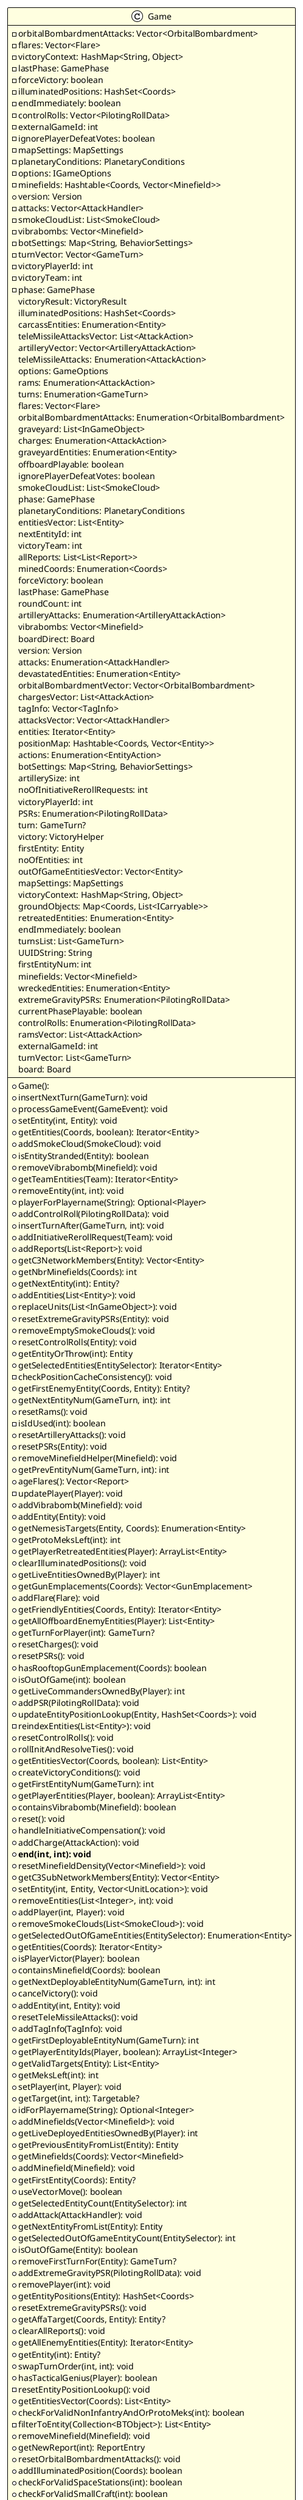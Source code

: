 @startuml

!theme plain
top to bottom direction
skinparam linetype ortho


class Game #LightYellow {
  + Game(): 
  - orbitalBombardmentAttacks: Vector<OrbitalBombardment>
  - flares: Vector<Flare>
  - victoryContext: HashMap<String, Object>
  - lastPhase: GamePhase
  - forceVictory: boolean
  - illuminatedPositions: HashSet<Coords>
  - endImmediately: boolean
  - controlRolls: Vector<PilotingRollData>
  - externalGameId: int
  - ignorePlayerDefeatVotes: boolean
  - mapSettings: MapSettings
  - planetaryConditions: PlanetaryConditions
  - options: IGameOptions
  - minefields: Hashtable<Coords, Vector<Minefield>>
  + version: Version
  - attacks: Vector<AttackHandler>
  - smokeCloudList: List<SmokeCloud>
  - vibrabombs: Vector<Minefield>
  - botSettings: Map<String, BehaviorSettings>
  - turnVector: Vector<GameTurn>
  - victoryPlayerId: int
  - victoryTeam: int
  - phase: GamePhase
  + insertNextTurn(GameTurn): void
  + processGameEvent(GameEvent): void
  + setEntity(int, Entity): void
  + getEntities(Coords, boolean): Iterator<Entity>
  + addSmokeCloud(SmokeCloud): void
  + isEntityStranded(Entity): boolean
  + removeVibrabomb(Minefield): void
  + getTeamEntities(Team): Iterator<Entity>
  + removeEntity(int, int): void
  + playerForPlayername(String): Optional<Player>
  + addControlRoll(PilotingRollData): void
  + insertTurnAfter(GameTurn, int): void
  + addInitiativeRerollRequest(Team): void
  + addReports(List<Report>): void
  + getC3NetworkMembers(Entity): Vector<Entity>
  + getNbrMinefields(Coords): int
  + getNextEntity(int): Entity?
  + addEntities(List<Entity>): void
  + replaceUnits(List<InGameObject>): void
  + resetExtremeGravityPSRs(Entity): void
  + removeEmptySmokeClouds(): void
  + resetControlRolls(Entity): void
  + getEntityOrThrow(int): Entity
  + getSelectedEntities(EntitySelector): Iterator<Entity>
  - checkPositionCacheConsistency(): void
  + getFirstEnemyEntity(Coords, Entity): Entity?
  + getNextEntityNum(GameTurn, int): int
  + resetRams(): void
  - isIdUsed(int): boolean
  + resetArtilleryAttacks(): void
  + resetPSRs(Entity): void
  + removeMinefieldHelper(Minefield): void
  + getPrevEntityNum(GameTurn, int): int
  + ageFlares(): Vector<Report>
  - updatePlayer(Player): void
  + addVibrabomb(Minefield): void
  + addEntity(Entity): void
  + getNemesisTargets(Entity, Coords): Enumeration<Entity>
  + getProtoMeksLeft(int): int
  + getPlayerRetreatedEntities(Player): ArrayList<Entity>
  + clearIlluminatedPositions(): void
  + getLiveEntitiesOwnedBy(Player): int
  + getGunEmplacements(Coords): Vector<GunEmplacement>
  + addFlare(Flare): void
  + getFriendlyEntities(Coords, Entity): Iterator<Entity>
  + getAllOffboardEnemyEntities(Player): List<Entity>
  + getTurnForPlayer(int): GameTurn?
  + resetCharges(): void
  + resetPSRs(): void
  + hasRooftopGunEmplacement(Coords): boolean
  + isOutOfGame(int): boolean
  + getLiveCommandersOwnedBy(Player): int
  + addPSR(PilotingRollData): void
  + updateEntityPositionLookup(Entity, HashSet<Coords>): void
  - reindexEntities(List<Entity>): void
  + resetControlRolls(): void
  + rollInitAndResolveTies(): void
  + getEntitiesVector(Coords, boolean): List<Entity>
  + createVictoryConditions(): void
  + getFirstEntityNum(GameTurn): int
  + getPlayerEntities(Player, boolean): ArrayList<Entity>
  + containsVibrabomb(Minefield): boolean
  + reset(): void
  + handleInitiativeCompensation(): void
  + addCharge(AttackAction): void
  + **end(int, int): void**
  + resetMinefieldDensity(Vector<Minefield>): void
  + getC3SubNetworkMembers(Entity): Vector<Entity>
  + setEntity(int, Entity, Vector<UnitLocation>): void
  + removeEntities(List<Integer>, int): void
  + addPlayer(int, Player): void
  + removeSmokeClouds(List<SmokeCloud>): void
  + getSelectedOutOfGameEntities(EntitySelector): Enumeration<Entity>
  + getEntities(Coords): Iterator<Entity>
  + isPlayerVictor(Player): boolean
  + containsMinefield(Coords): boolean
  + getNextDeployableEntityNum(GameTurn, int): int
  + cancelVictory(): void
  + addEntity(int, Entity): void
  + resetTeleMissileAttacks(): void
  + addTagInfo(TagInfo): void
  + getFirstDeployableEntityNum(GameTurn): int
  + getPlayerEntityIds(Player, boolean): ArrayList<Integer>
  + getValidTargets(Entity): List<Entity>
  + getMeksLeft(int): int
  + setPlayer(int, Player): void
  + getTarget(int, int): Targetable?
  + idForPlayername(String): Optional<Integer>
  + addMinefields(Vector<Minefield>): void
  + getLiveDeployedEntitiesOwnedBy(Player): int
  + getPreviousEntityFromList(Entity): Entity
  + getMinefields(Coords): Vector<Minefield>
  + addMinefield(Minefield): void
  + getFirstEntity(Coords): Entity?
  + useVectorMove(): boolean
  + getSelectedEntityCount(EntitySelector): int
  + addAttack(AttackHandler): void
  + getNextEntityFromList(Entity): Entity
  + getSelectedOutOfGameEntityCount(EntitySelector): int
  + isOutOfGame(Entity): boolean
  + removeFirstTurnFor(Entity): GameTurn?
  + addExtremeGravityPSR(PilotingRollData): void
  + removePlayer(int): void
  + getEntityPositions(Entity): HashSet<Coords>
  + resetExtremeGravityPSRs(): void
  + getAffaTarget(Coords, Entity): Entity?
  + clearAllReports(): void
  + getAllEnemyEntities(Entity): Iterator<Entity>
  + getEntity(int): Entity?
  + swapTurnOrder(int, int): void
  + hasTacticalGenius(Player): boolean
  - resetEntityPositionLookup(): void
  + getEntitiesVector(Coords): List<Entity>
  + checkForValidNonInfantryAndOrProtoMeks(int): boolean
  - filterToEntity(Collection<BTObject>): List<Entity>
  + removeMinefield(Minefield): void
  + getNewReport(int): ReportEntry
  + resetOrbitalBombardmentAttacks(): void
  + addIlluminatedPosition(Coords): boolean
  + checkForValidSpaceStations(int): boolean
  + checkForValidSmallCraft(int): boolean
  # addMinefieldHelper(Minefield): void
  + getVehiclesLeft(int): int
  # clearMinefieldsHelper(): void
  + getEnemyEntities(Coords, Entity): Iterator<Entity>
  + getEntityFromAllSources(int): Entity
  + checkForValidDropShips(int): boolean
  + removeAttack(AttackHandler): void
  + getGroundObjects(Coords, Entity): List<ICarryable>
  + setupTeams(): void
  + removeTurnFor(Entity): void
  + addEntity(Entity, boolean): void
  + addRam(AttackAction): void
  + inGameTWEntities(): List<Entity>
  + setTurnIndex(int, int): void
  + getInfantryLeft(int): int
  + getFirstEntity(GameTurn): Entity
  - countEntitiesInCache(List<Integer>): int
  + moveToGraveyard(int): void
  + addTeleMissileAttack(AttackAction): void
  + removeCompletelyDissipatedSmokeClouds(): void
  + changeToNextTurn(): GameTurn
  + removeSpecificEntityTurnsFor(Entity): int
  + clearMinefields(): void
  - removeEntityPositionLookup(Entity): void
  + getFirstHiddenEntityNum(GameTurn): int
  + getAllEntitiesOwnedBy(Player): int
  + hasEntity(int): boolean
  + getReports(int): List<Report>
  + getNextHiddenEntityNum(GameTurn, int): int
  - removeArtyAutoHitHexes(): void
  + getOutOfGameEntity(int): Entity
  + resetAttacks(): void
  + gameTimerIsExpired(): boolean
  + resetTagInfo(): void
   victoryResult: VictoryResult
   illuminatedPositions: HashSet<Coords>
   carcassEntities: Enumeration<Entity>
   teleMissileAttacksVector: List<AttackAction>
   artilleryVector: Vector<ArtilleryAttackAction>
   teleMissileAttacks: Enumeration<AttackAction>
   options: GameOptions
   rams: Enumeration<AttackAction>
   turns: Enumeration<GameTurn>
   flares: Vector<Flare>
   orbitalBombardmentAttacks: Enumeration<OrbitalBombardment>
   graveyard: List<InGameObject>
   charges: Enumeration<AttackAction>
   graveyardEntities: Enumeration<Entity>
   offboardPlayable: boolean
   ignorePlayerDefeatVotes: boolean
   smokeCloudList: List<SmokeCloud>
   phase: GamePhase
   planetaryConditions: PlanetaryConditions
   entitiesVector: List<Entity>
   nextEntityId: int
   victoryTeam: int
   allReports: List<List<Report>>
   minedCoords: Enumeration<Coords>
   forceVictory: boolean
   lastPhase: GamePhase
   roundCount: int
   artilleryAttacks: Enumeration<ArtilleryAttackAction>
   vibrabombs: Vector<Minefield>
   boardDirect: Board
   version: Version
   attacks: Enumeration<AttackHandler>
   devastatedEntities: Enumeration<Entity>
   orbitalBombardmentVector: Vector<OrbitalBombardment>
   chargesVector: List<AttackAction>
   tagInfo: Vector<TagInfo>
   attacksVector: Vector<AttackHandler>
   entities: Iterator<Entity>
   positionMap: Hashtable<Coords, Vector<Entity>>
   actions: Enumeration<EntityAction>
   botSettings: Map<String, BehaviorSettings>
   artillerySize: int
   noOfInitiativeRerollRequests: int
   victoryPlayerId: int
   PSRs: Enumeration<PilotingRollData>
   turn: GameTurn?
   victory: VictoryHelper
   firstEntity: Entity
   noOfEntities: int
   outOfGameEntitiesVector: Vector<Entity>
   mapSettings: MapSettings
   victoryContext: HashMap<String, Object>
   groundObjects: Map<Coords, List<ICarryable>>
   retreatedEntities: Enumeration<Entity>
   endImmediately: boolean
   turnsList: List<GameTurn>
   UUIDString: String
   firstEntityNum: int
   minefields: Vector<Minefield>
   wreckedEntities: Enumeration<Entity>
   extremeGravityPSRs: Enumeration<PilotingRollData>
   currentPhasePlayable: boolean
   controlRolls: Enumeration<PilotingRollData>
   ramsVector: List<AttackAction>
   externalGameId: int
   turnVector: List<GameTurn>
   board: Board
}
@enduml